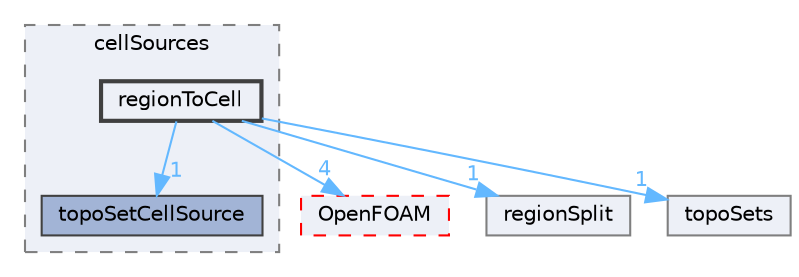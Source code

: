 digraph "src/meshTools/topoSet/cellSources/regionToCell"
{
 // LATEX_PDF_SIZE
  bgcolor="transparent";
  edge [fontname=Helvetica,fontsize=10,labelfontname=Helvetica,labelfontsize=10];
  node [fontname=Helvetica,fontsize=10,shape=box,height=0.2,width=0.4];
  compound=true
  subgraph clusterdir_7191e266c7adc3c79494645c7d896727 {
    graph [ bgcolor="#edf0f7", pencolor="grey50", label="cellSources", fontname=Helvetica,fontsize=10 style="filled,dashed", URL="dir_7191e266c7adc3c79494645c7d896727.html",tooltip=""]
  dir_4ae62864b70182b5576499dcedbe0929 [label="topoSetCellSource", fillcolor="#a2b4d6", color="grey25", style="filled", URL="dir_4ae62864b70182b5576499dcedbe0929.html",tooltip=""];
  dir_28dc57a70531b09a376429f89f4d375e [label="regionToCell", fillcolor="#edf0f7", color="grey25", style="filled,bold", URL="dir_28dc57a70531b09a376429f89f4d375e.html",tooltip=""];
  }
  dir_c5473ff19b20e6ec4dfe5c310b3778a8 [label="OpenFOAM", fillcolor="#edf0f7", color="red", style="filled,dashed", URL="dir_c5473ff19b20e6ec4dfe5c310b3778a8.html",tooltip=""];
  dir_e6eb7eb4a0044a29d56f0d9aa7020713 [label="regionSplit", fillcolor="#edf0f7", color="grey50", style="filled", URL="dir_e6eb7eb4a0044a29d56f0d9aa7020713.html",tooltip=""];
  dir_cf85cbbd7fd849cf972e2760b9b27a5d [label="topoSets", fillcolor="#edf0f7", color="grey50", style="filled", URL="dir_cf85cbbd7fd849cf972e2760b9b27a5d.html",tooltip=""];
  dir_28dc57a70531b09a376429f89f4d375e->dir_4ae62864b70182b5576499dcedbe0929 [headlabel="1", labeldistance=1.5 headhref="dir_003301_004075.html" href="dir_003301_004075.html" color="steelblue1" fontcolor="steelblue1"];
  dir_28dc57a70531b09a376429f89f4d375e->dir_c5473ff19b20e6ec4dfe5c310b3778a8 [headlabel="4", labeldistance=1.5 headhref="dir_003301_002695.html" href="dir_003301_002695.html" color="steelblue1" fontcolor="steelblue1"];
  dir_28dc57a70531b09a376429f89f4d375e->dir_cf85cbbd7fd849cf972e2760b9b27a5d [headlabel="1", labeldistance=1.5 headhref="dir_003301_004081.html" href="dir_003301_004081.html" color="steelblue1" fontcolor="steelblue1"];
  dir_28dc57a70531b09a376429f89f4d375e->dir_e6eb7eb4a0044a29d56f0d9aa7020713 [headlabel="1", labeldistance=1.5 headhref="dir_003301_003298.html" href="dir_003301_003298.html" color="steelblue1" fontcolor="steelblue1"];
}
